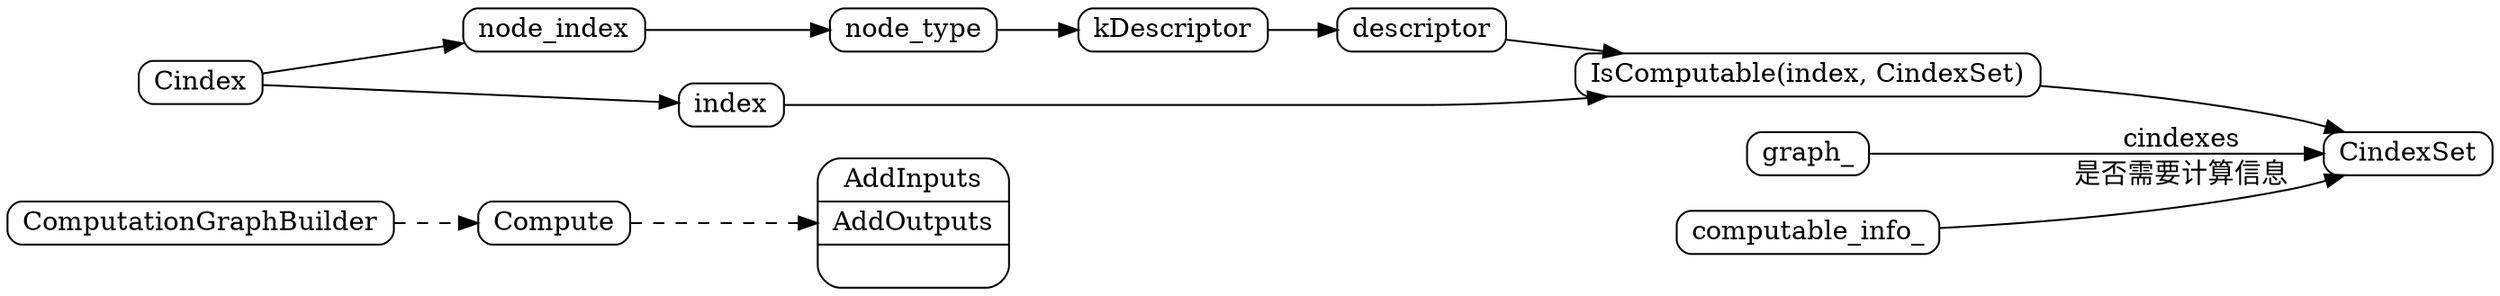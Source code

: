 digraph ComputeProcess{
        rankdir=LR
        node[shape=Mrecord, width=.1, height=.1]

        subgraph builder_func{
                edge[style=dashed]
                
                GraphBuilder_func[label="ComputationGraphBuilder"]
        
                GraphBuilder_func -> Compute
                Compute -> Compute_call
                Compute_call[label="AddInputs | AddOutputs |"]

        }


        subgraph ComputeComputableInfo{

                 Cindex -> node_index -> node_type
                 Cindex -> index

                 graph_ -> CindexSet[label="cindexes"]
                 computable_info_ -> CindexSet[label="是否需要计算信息"]
                 node_type -> kDescriptor
                 kDescriptor -> descriptor -> func_IsComputable
                 func_IsComputable[label = "IsComputable(index, CindexSet)"]

                 index -> func_IsComputable
                 func_IsComputable -> CindexSet

        }

}